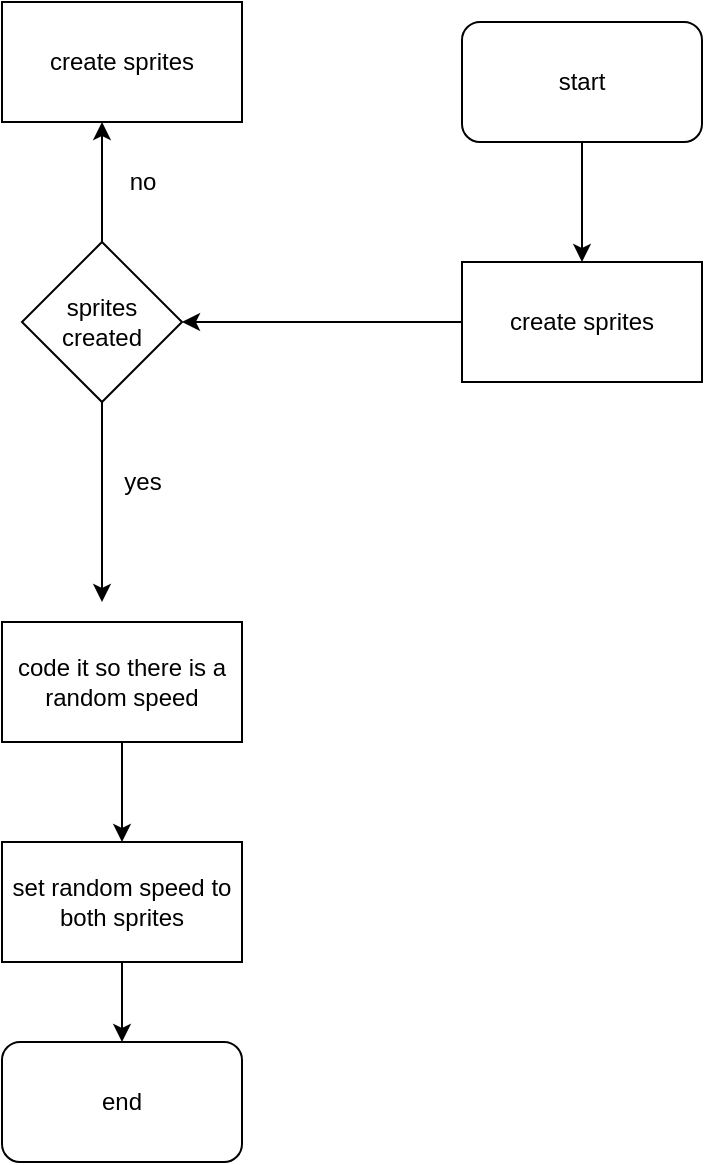 <mxfile version="13.8.5" type="device"><diagram id="8XUPEZsd6TfjC1EeSNYi" name="Page-1"><mxGraphModel dx="782" dy="437" grid="1" gridSize="10" guides="1" tooltips="1" connect="1" arrows="1" fold="1" page="1" pageScale="1" pageWidth="850" pageHeight="1100" math="0" shadow="0"><root><mxCell id="0"/><mxCell id="1" parent="0"/><mxCell id="yfiYmIGR-mygiQv3Z5xC-5" style="edgeStyle=orthogonalEdgeStyle;rounded=0;orthogonalLoop=1;jettySize=auto;html=1;exitX=0.5;exitY=1;exitDx=0;exitDy=0;entryX=0.5;entryY=0;entryDx=0;entryDy=0;" edge="1" parent="1" source="yfiYmIGR-mygiQv3Z5xC-1"><mxGeometry relative="1" as="geometry"><mxPoint x="400" y="230" as="targetPoint"/></mxGeometry></mxCell><mxCell id="yfiYmIGR-mygiQv3Z5xC-1" value="start" style="rounded=1;whiteSpace=wrap;html=1;" vertex="1" parent="1"><mxGeometry x="340" y="110" width="120" height="60" as="geometry"/></mxCell><mxCell id="yfiYmIGR-mygiQv3Z5xC-7" style="edgeStyle=orthogonalEdgeStyle;rounded=0;orthogonalLoop=1;jettySize=auto;html=1;" edge="1" parent="1" source="yfiYmIGR-mygiQv3Z5xC-6"><mxGeometry relative="1" as="geometry"><mxPoint x="200" y="260" as="targetPoint"/></mxGeometry></mxCell><mxCell id="yfiYmIGR-mygiQv3Z5xC-6" value="create sprites" style="rounded=0;whiteSpace=wrap;html=1;" vertex="1" parent="1"><mxGeometry x="340" y="230" width="120" height="60" as="geometry"/></mxCell><mxCell id="yfiYmIGR-mygiQv3Z5xC-9" style="edgeStyle=orthogonalEdgeStyle;rounded=0;orthogonalLoop=1;jettySize=auto;html=1;exitX=0.5;exitY=1;exitDx=0;exitDy=0;" edge="1" parent="1" source="yfiYmIGR-mygiQv3Z5xC-8"><mxGeometry relative="1" as="geometry"><mxPoint x="160" y="400" as="targetPoint"/></mxGeometry></mxCell><mxCell id="yfiYmIGR-mygiQv3Z5xC-16" style="edgeStyle=orthogonalEdgeStyle;rounded=0;orthogonalLoop=1;jettySize=auto;html=1;exitX=0.5;exitY=0;exitDx=0;exitDy=0;" edge="1" parent="1" source="yfiYmIGR-mygiQv3Z5xC-8"><mxGeometry relative="1" as="geometry"><mxPoint x="160" y="160" as="targetPoint"/></mxGeometry></mxCell><mxCell id="yfiYmIGR-mygiQv3Z5xC-8" value="sprites created" style="rhombus;whiteSpace=wrap;html=1;" vertex="1" parent="1"><mxGeometry x="120" y="220" width="80" height="80" as="geometry"/></mxCell><mxCell id="yfiYmIGR-mygiQv3Z5xC-10" value="yes" style="text;html=1;align=center;verticalAlign=middle;resizable=0;points=[];autosize=1;" vertex="1" parent="1"><mxGeometry x="165" y="330" width="30" height="20" as="geometry"/></mxCell><mxCell id="yfiYmIGR-mygiQv3Z5xC-13" style="edgeStyle=orthogonalEdgeStyle;rounded=0;orthogonalLoop=1;jettySize=auto;html=1;exitX=0.5;exitY=1;exitDx=0;exitDy=0;entryX=0.5;entryY=0;entryDx=0;entryDy=0;" edge="1" parent="1" source="yfiYmIGR-mygiQv3Z5xC-11" target="yfiYmIGR-mygiQv3Z5xC-12"><mxGeometry relative="1" as="geometry"/></mxCell><mxCell id="yfiYmIGR-mygiQv3Z5xC-11" value="code it so there is a random speed" style="rounded=0;whiteSpace=wrap;html=1;" vertex="1" parent="1"><mxGeometry x="110" y="410" width="120" height="60" as="geometry"/></mxCell><mxCell id="yfiYmIGR-mygiQv3Z5xC-15" style="edgeStyle=orthogonalEdgeStyle;rounded=0;orthogonalLoop=1;jettySize=auto;html=1;exitX=0.5;exitY=1;exitDx=0;exitDy=0;entryX=0.5;entryY=0;entryDx=0;entryDy=0;" edge="1" parent="1" source="yfiYmIGR-mygiQv3Z5xC-12" target="yfiYmIGR-mygiQv3Z5xC-14"><mxGeometry relative="1" as="geometry"/></mxCell><mxCell id="yfiYmIGR-mygiQv3Z5xC-12" value="set random speed to both sprites" style="rounded=0;whiteSpace=wrap;html=1;" vertex="1" parent="1"><mxGeometry x="110" y="520" width="120" height="60" as="geometry"/></mxCell><mxCell id="yfiYmIGR-mygiQv3Z5xC-14" value="end" style="rounded=1;whiteSpace=wrap;html=1;" vertex="1" parent="1"><mxGeometry x="110" y="620" width="120" height="60" as="geometry"/></mxCell><mxCell id="yfiYmIGR-mygiQv3Z5xC-17" value="no" style="text;html=1;align=center;verticalAlign=middle;resizable=0;points=[];autosize=1;" vertex="1" parent="1"><mxGeometry x="165" y="180" width="30" height="20" as="geometry"/></mxCell><mxCell id="yfiYmIGR-mygiQv3Z5xC-18" value="create sprites" style="rounded=0;whiteSpace=wrap;html=1;" vertex="1" parent="1"><mxGeometry x="110" y="100" width="120" height="60" as="geometry"/></mxCell></root></mxGraphModel></diagram></mxfile>